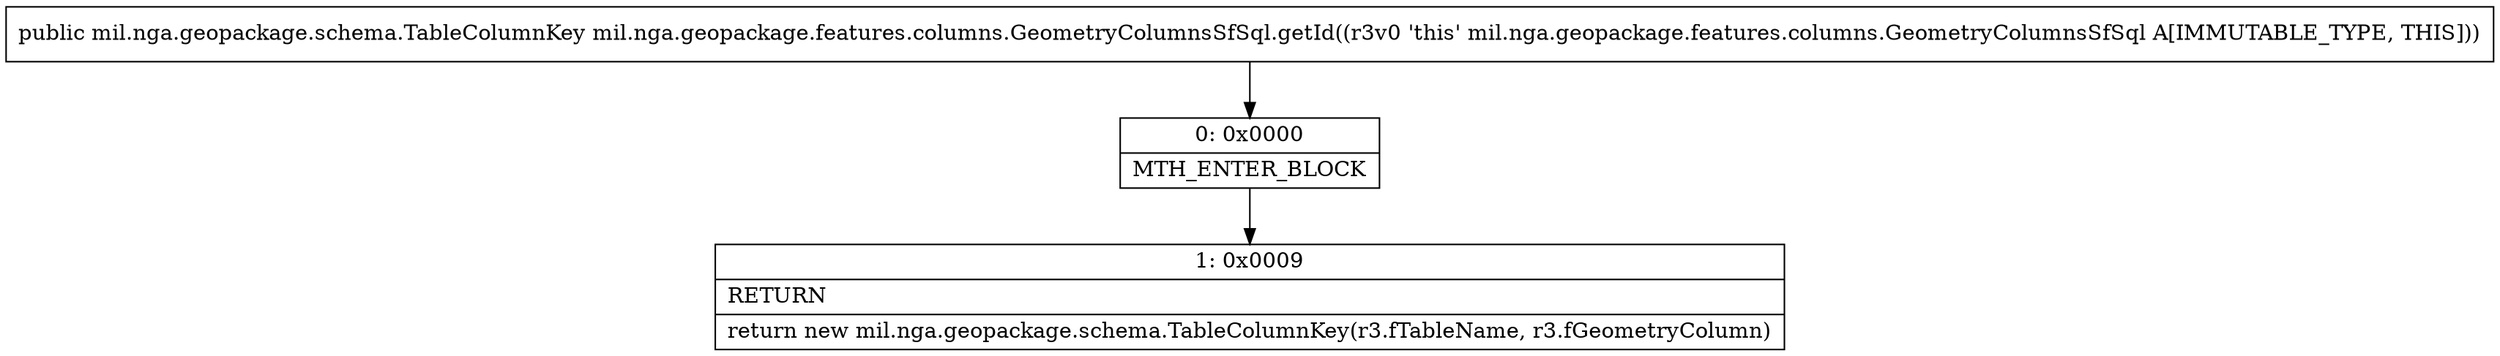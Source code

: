 digraph "CFG formil.nga.geopackage.features.columns.GeometryColumnsSfSql.getId()Lmil\/nga\/geopackage\/schema\/TableColumnKey;" {
Node_0 [shape=record,label="{0\:\ 0x0000|MTH_ENTER_BLOCK\l}"];
Node_1 [shape=record,label="{1\:\ 0x0009|RETURN\l|return new mil.nga.geopackage.schema.TableColumnKey(r3.fTableName, r3.fGeometryColumn)\l}"];
MethodNode[shape=record,label="{public mil.nga.geopackage.schema.TableColumnKey mil.nga.geopackage.features.columns.GeometryColumnsSfSql.getId((r3v0 'this' mil.nga.geopackage.features.columns.GeometryColumnsSfSql A[IMMUTABLE_TYPE, THIS])) }"];
MethodNode -> Node_0;
Node_0 -> Node_1;
}


